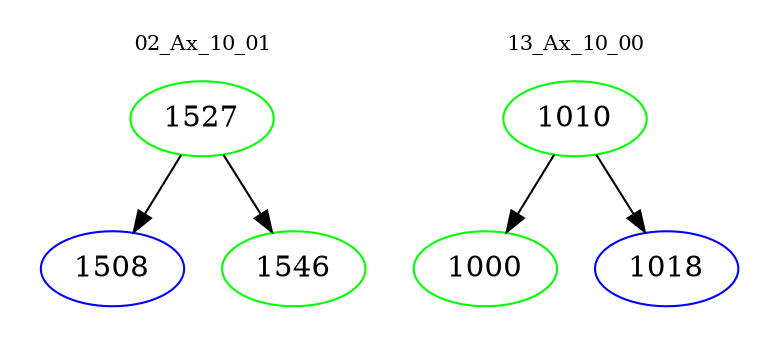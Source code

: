 digraph{
subgraph cluster_0 {
color = white
label = "02_Ax_10_01";
fontsize=10;
T0_1527 [label="1527", color="green"]
T0_1527 -> T0_1508 [color="black"]
T0_1508 [label="1508", color="blue"]
T0_1527 -> T0_1546 [color="black"]
T0_1546 [label="1546", color="green"]
}
subgraph cluster_1 {
color = white
label = "13_Ax_10_00";
fontsize=10;
T1_1010 [label="1010", color="green"]
T1_1010 -> T1_1000 [color="black"]
T1_1000 [label="1000", color="green"]
T1_1010 -> T1_1018 [color="black"]
T1_1018 [label="1018", color="blue"]
}
}
